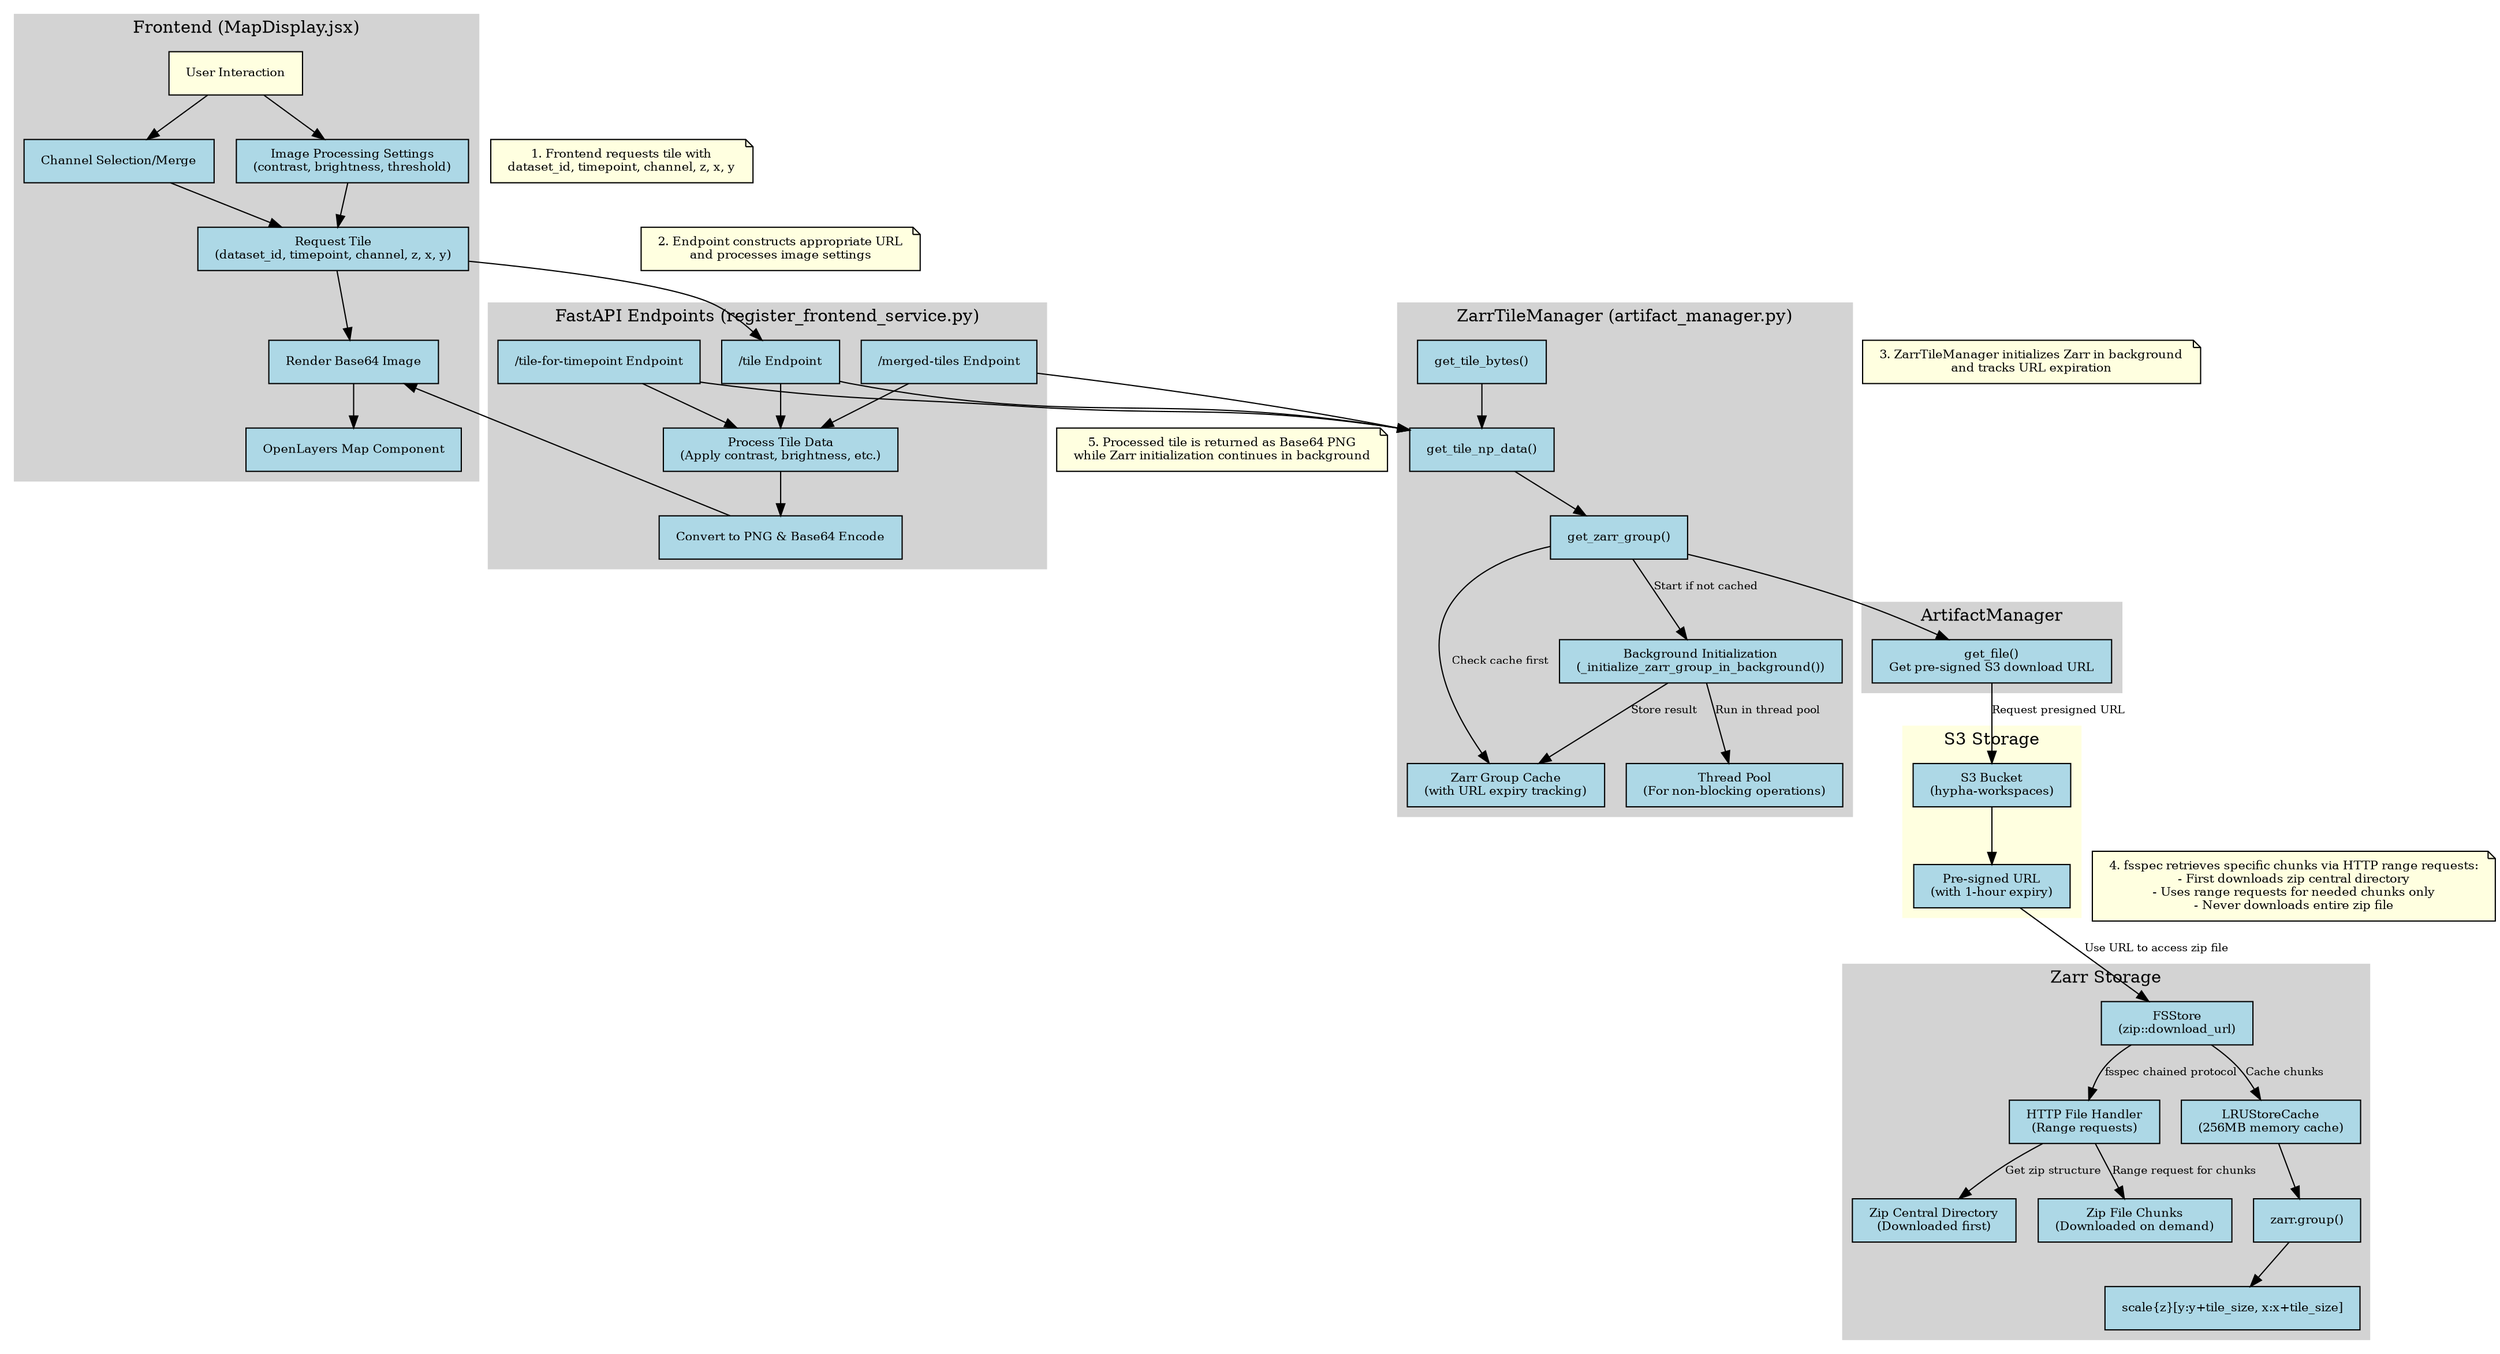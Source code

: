 digraph ZarrTileWorkflow {
    // Graph settings
    rankdir=TB;
    node [shape=box, style=filled, fillcolor=lightblue, fontsize=10, margin="0.2,0.1"];
    edge [fontsize=9];
    
    // Frontend components
    subgraph cluster_frontend {
        label="Frontend (MapDisplay.jsx)";
        style=filled;
        color=lightgrey;
        
        user [label="User Interaction", fillcolor=lightyellow];
        map_component [label="OpenLayers Map Component"];
        channel_selection [label="Channel Selection/Merge"];
        image_processing [label="Image Processing Settings\n(contrast, brightness, threshold)"];
        request_tile [label="Request Tile\n(dataset_id, timepoint, channel, z, x, y)"];
        render_tile [label="Render Base64 Image"];
        
        user -> channel_selection;
        user -> image_processing;
        channel_selection -> request_tile;
        image_processing -> request_tile;
        request_tile -> render_tile;
        render_tile -> map_component;
    }
    
    // Backend FastAPI endpoints
    subgraph cluster_fastapi {
        label="FastAPI Endpoints (register_frontend_service.py)";
        style=filled;
        color=lightgrey;
        
        tile_endpoint [label="/tile Endpoint"];
        merged_tiles_endpoint [label="/merged-tiles Endpoint"];
        timepoint_endpoint [label="/tile-for-timepoint Endpoint"];
        process_image [label="Process Tile Data\n(Apply contrast, brightness, etc.)"];
        encode_image [label="Convert to PNG & Base64 Encode"];
        
        tile_endpoint -> process_image;
        merged_tiles_endpoint -> process_image;
        timepoint_endpoint -> process_image;
        process_image -> encode_image;
    }
    
    // ZarrTileManager with background processing
    subgraph cluster_zarr_manager {
        label="ZarrTileManager (artifact_manager.py)";
        style=filled;
        color=lightgrey;
        
        get_tile_bytes [label="get_tile_bytes()"];
        get_tile_np_data [label="get_tile_np_data()"];
        get_zarr_group [label="get_zarr_group()"];
        zarr_cache [label="Zarr Group Cache\n(with URL expiry tracking)"];
        background_init [label="Background Initialization\n(_initialize_zarr_group_in_background())"];
        thread_pool [label="Thread Pool\n(For non-blocking operations)"];
        
        get_tile_bytes -> get_tile_np_data;
        get_tile_np_data -> get_zarr_group;
        get_zarr_group -> zarr_cache [label="Check cache first"];
        get_zarr_group -> background_init [label="Start if not cached"];
        background_init -> thread_pool [label="Run in thread pool"];
        background_init -> zarr_cache [label="Store result"];
    }
    
    // Artifact Manager with S3
    subgraph cluster_artifact_manager {
        label="ArtifactManager";
        style=filled;
        color=lightgrey;
        
        get_file [label="get_file()\nGet pre-signed S3 download URL"];
    }
    
    // S3 Storage layer
    subgraph cluster_s3 {
        label="S3 Storage";
        style=filled;
        color=lightyellow;
        
        s3_bucket [label="S3 Bucket\n(hypha-workspaces)"];
        presigned_url [label="Pre-signed URL\n(with 1-hour expiry)"];
        
        s3_bucket -> presigned_url;
    }
    
    // Zarr Storage with fsspec details
    subgraph cluster_zarr_storage {
        label="Zarr Storage";
        style=filled;
        color=lightgrey;
        
        fsstore [label="FSStore\n(zip::download_url)"];
        http_file [label="HTTP File Handler\n(Range requests)"];
        zip_index [label="Zip Central Directory\n(Downloaded first)"];
        zip_chunks [label="Zip File Chunks\n(Downloaded on demand)"];
        lru_cache [label="LRUStoreCache\n(256MB memory cache)"];
        zarr_group [label="zarr.group()"];
        zarr_array [label="scale{z}[y:y+tile_size, x:x+tile_size]"];
        
        fsstore -> http_file [label="fsspec chained protocol"];
        http_file -> zip_index [label="Get zip structure"];
        http_file -> zip_chunks [label="Range request for chunks"];
        fsstore -> lru_cache [label="Cache chunks"];
        lru_cache -> zarr_group;
        zarr_group -> zarr_array;
    }
    
    // Connect the clusters
    request_tile -> tile_endpoint [lhead=cluster_fastapi];
    encode_image -> render_tile;
    
    tile_endpoint -> get_tile_np_data;
    merged_tiles_endpoint -> get_tile_np_data;
    timepoint_endpoint -> get_tile_np_data;
    
    get_zarr_group -> get_file;
    get_file -> s3_bucket [label="Request presigned URL"];
    presigned_url -> fsstore [label="Use URL to access zip file"];
    
    // Key data flow explanation
    data_flow1 [shape=note, fillcolor=lightyellow, label="1. Frontend requests tile with\ndataset_id, timepoint, channel, z, x, y"];
    data_flow2 [shape=note, fillcolor=lightyellow, label="2. Endpoint constructs appropriate URL\nand processes image settings"];
    data_flow3 [shape=note, fillcolor=lightyellow, label="3. ZarrTileManager initializes Zarr in background\nand tracks URL expiration"];
    data_flow4 [shape=note, fillcolor=lightyellow, label="4. fsspec retrieves specific chunks via HTTP range requests:\n- First downloads zip central directory\n- Uses range requests for needed chunks only\n- Never downloads entire zip file"];
    data_flow5 [shape=note, fillcolor=lightyellow, label="5. Processed tile is returned as Base64 PNG\nwhile Zarr initialization continues in background"];
    
    data_flow1 -> request_tile [style=invis];
    data_flow2 -> tile_endpoint [style=invis];
    data_flow3 -> get_tile_np_data [style=invis];
    data_flow4 -> fsstore [style=invis];
    data_flow5 -> encode_image [style=invis];
} 